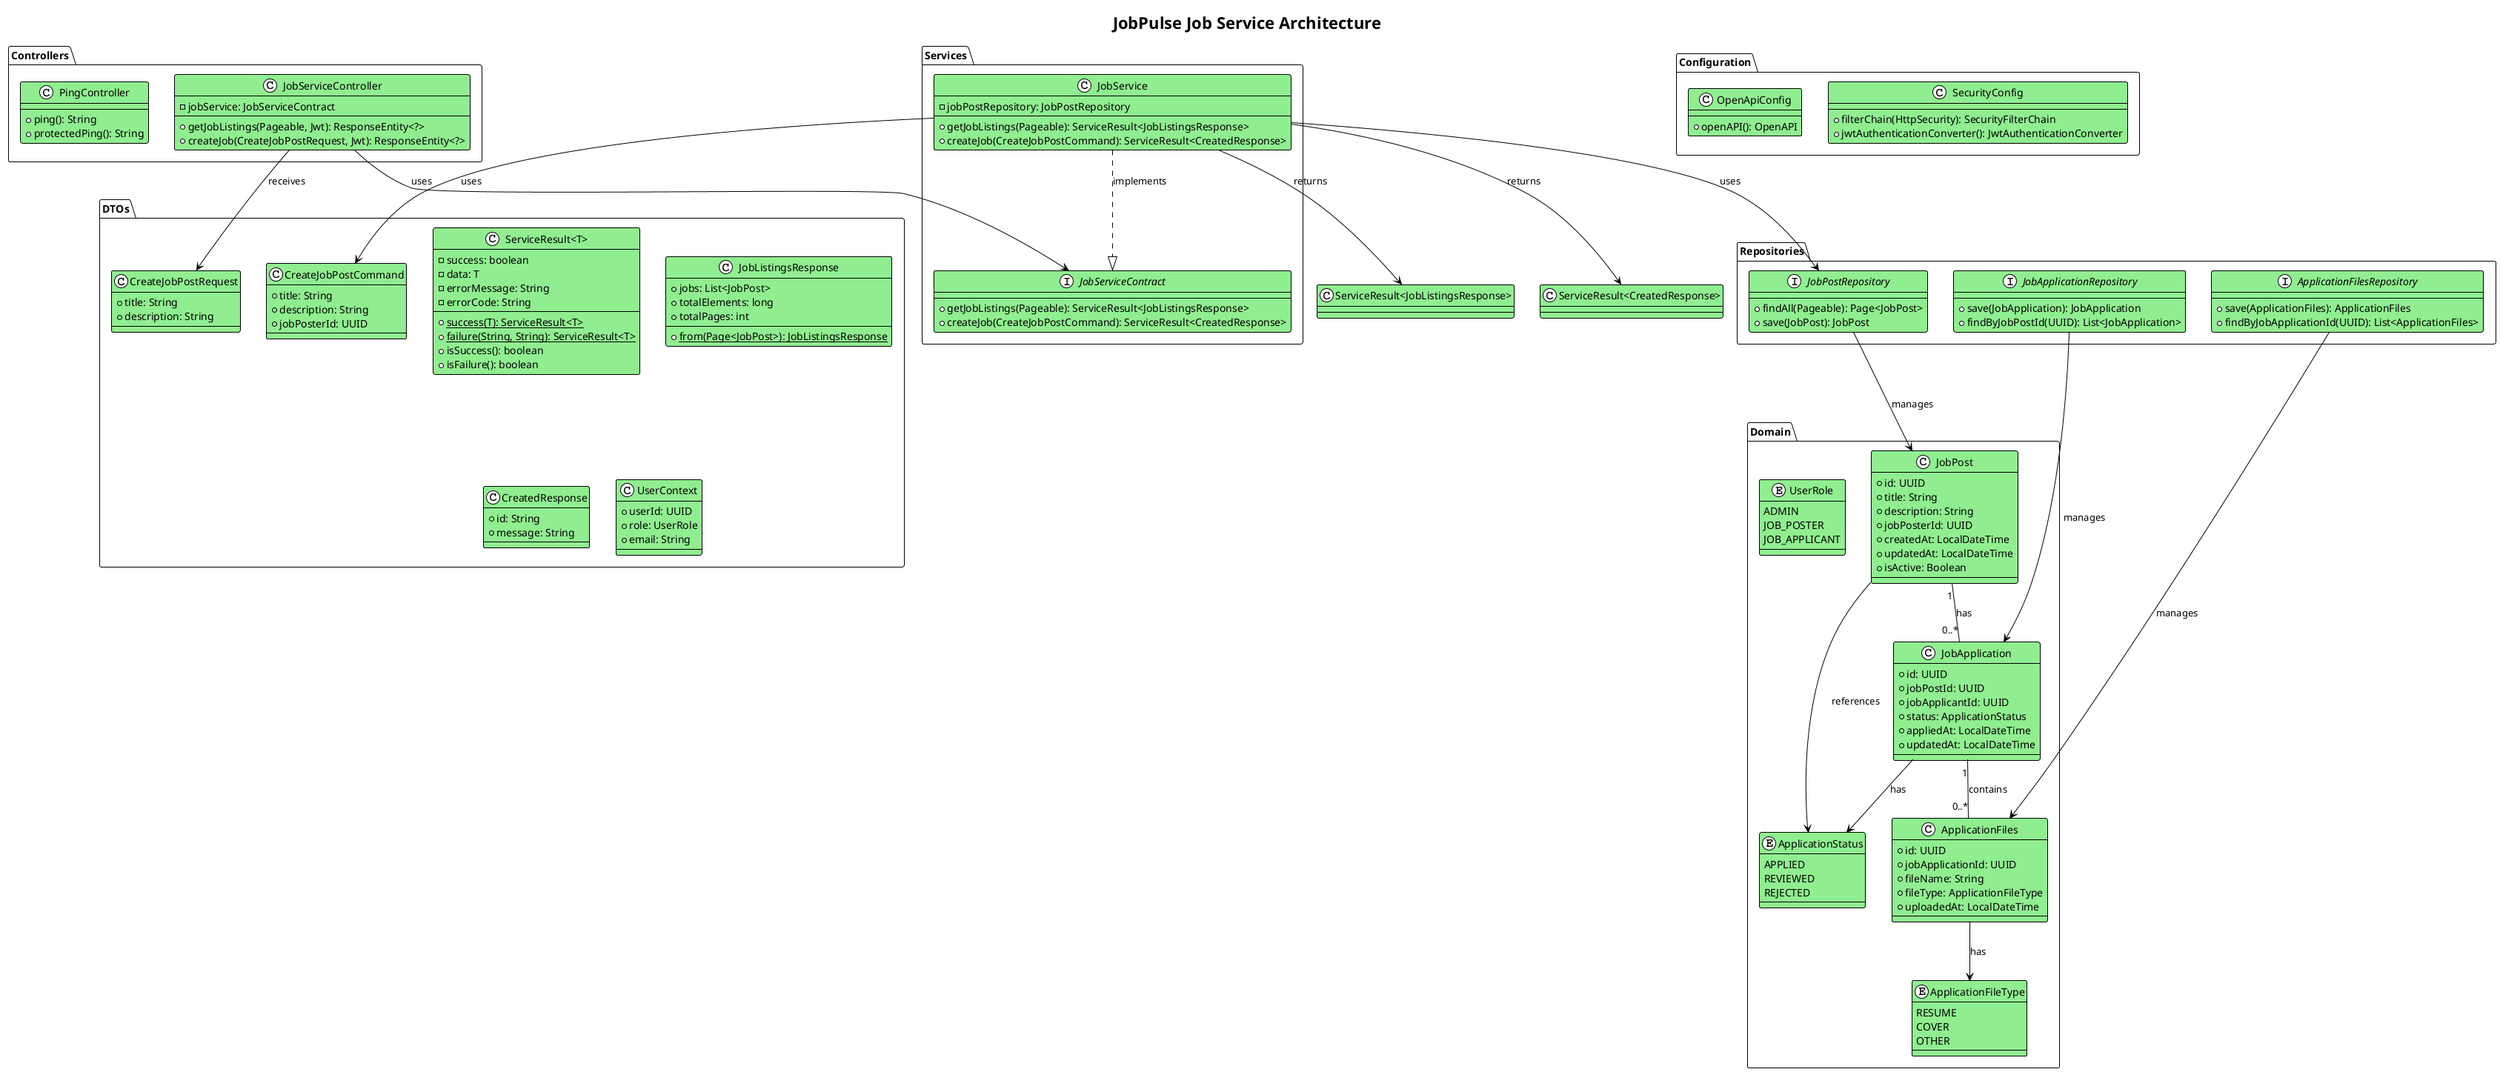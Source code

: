 @startuml job-service-architecture
!theme plain
skinparam class {
    BackgroundColor LightGreen
    BorderColor Black
    ArrowColor Black
}

title JobPulse Job Service Architecture

package "Controllers" {
    class JobServiceController {
        -jobService: JobServiceContract
        +getJobListings(Pageable, Jwt): ResponseEntity<?>
        +createJob(CreateJobPostRequest, Jwt): ResponseEntity<?>
    }
    
    class PingController {
        +ping(): String
        +protectedPing(): String
    }
}

package "Services" {
    interface JobServiceContract {
        +getJobListings(Pageable): ServiceResult<JobListingsResponse>
        +createJob(CreateJobPostCommand): ServiceResult<CreatedResponse>
    }
    
    class JobService {
        -jobPostRepository: JobPostRepository
        +getJobListings(Pageable): ServiceResult<JobListingsResponse>
        +createJob(CreateJobPostCommand): ServiceResult<CreatedResponse>
    }
}

package "Repositories" {
    interface JobPostRepository {
        +findAll(Pageable): Page<JobPost>
        +save(JobPost): JobPost
    }
    
    interface JobApplicationRepository {
        +save(JobApplication): JobApplication
        +findByJobPostId(UUID): List<JobApplication>
    }
    
    interface ApplicationFilesRepository {
        +save(ApplicationFiles): ApplicationFiles
        +findByJobApplicationId(UUID): List<ApplicationFiles>
    }
}

package "Domain" {
    ' TODO: Add job post versioning to support tracking changes over time.
    class JobPost {
        +id: UUID
        +title: String
        +description: String
        +jobPosterId: UUID
        +createdAt: LocalDateTime
        +updatedAt: LocalDateTime
        +isActive: Boolean
    }
    
    class JobApplication {
        +id: UUID
        +jobPostId: UUID
        +jobApplicantId: UUID
        +status: ApplicationStatus
        +appliedAt: LocalDateTime
        +updatedAt: LocalDateTime
    }
    
    class ApplicationFiles {
        +id: UUID
        +jobApplicationId: UUID
        +fileName: String
        +fileType: ApplicationFileType
        +uploadedAt: LocalDateTime
    }
    
    enum ApplicationStatus {
        APPLIED
        REVIEWED
        REJECTED
    }
    
    enum ApplicationFileType {
        RESUME
        COVER
        OTHER
    }
    
    enum UserRole {
        ADMIN
        JOB_POSTER
        JOB_APPLICANT
    }
}

package "DTOs" {
    class "ServiceResult<T>" {
        -success: boolean
        -data: T
        -errorMessage: String
        -errorCode: String
        +{static} success(T): ServiceResult<T>
        +{static} failure(String, String): ServiceResult<T>
        +isSuccess(): boolean
        +isFailure(): boolean
    }
    
    class CreateJobPostRequest {
        +title: String
        +description: String
    }
    
    class CreateJobPostCommand {
        +title: String
        +description: String
        +jobPosterId: UUID
    }
    
    class JobListingsResponse {
        +jobs: List<JobPost>
        +totalElements: long
        +totalPages: int
        +{static} from(Page<JobPost>): JobListingsResponse
    }
    
    class CreatedResponse {
        +id: String
        +message: String
    }
    
    class UserContext {
        +userId: UUID
        +role: UserRole
        +email: String
    }
}

package "Configuration" {
    class SecurityConfig {
        +filterChain(HttpSecurity): SecurityFilterChain
        +jwtAuthenticationConverter(): JwtAuthenticationConverter
    }
    
    class OpenApiConfig {
        +openAPI(): OpenAPI
    }
}

JobServiceController --> JobServiceContract : uses
JobService ..|> JobServiceContract : implements
JobService --> JobPostRepository : uses

JobServiceController --> CreateJobPostRequest : receives
JobService --> CreateJobPostCommand : uses
JobService --> "ServiceResult<JobListingsResponse>" : returns
JobService --> "ServiceResult<CreatedResponse>" : returns

JobPost --> ApplicationStatus : references
JobApplication --> ApplicationStatus : has
ApplicationFiles --> ApplicationFileType : has

JobPost "1" -- "0..*" JobApplication : has
JobApplication "1" -- "0..*" ApplicationFiles : contains

JobPostRepository --> JobPost : manages
JobApplicationRepository --> JobApplication : manages  
ApplicationFilesRepository --> ApplicationFiles : manages

@enduml